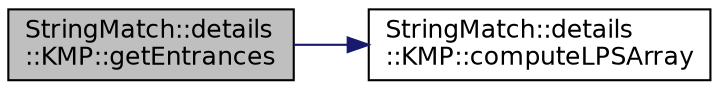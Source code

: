 digraph "StringMatch::details::KMP::getEntrances"
{
 // INTERACTIVE_SVG=YES
 // LATEX_PDF_SIZE
  edge [fontname="Helvetica",fontsize="12",labelfontname="Helvetica",labelfontsize="12"];
  node [fontname="Helvetica",fontsize="12",shape=record];
  rankdir="LR";
  Node1 [label="StringMatch::details\l::KMP::getEntrances",height=0.2,width=0.4,color="black", fillcolor="grey75", style="filled", fontcolor="black",tooltip=" "];
  Node1 -> Node2 [color="midnightblue",fontsize="12",style="solid",fontname="Helvetica"];
  Node2 [label="StringMatch::details\l::KMP::computeLPSArray",height=0.2,width=0.4,color="black", fillcolor="white", style="filled",URL="$a00890.html#ae229a3406e3e2afddf0efa0c2c712aff",tooltip=" "];
}
